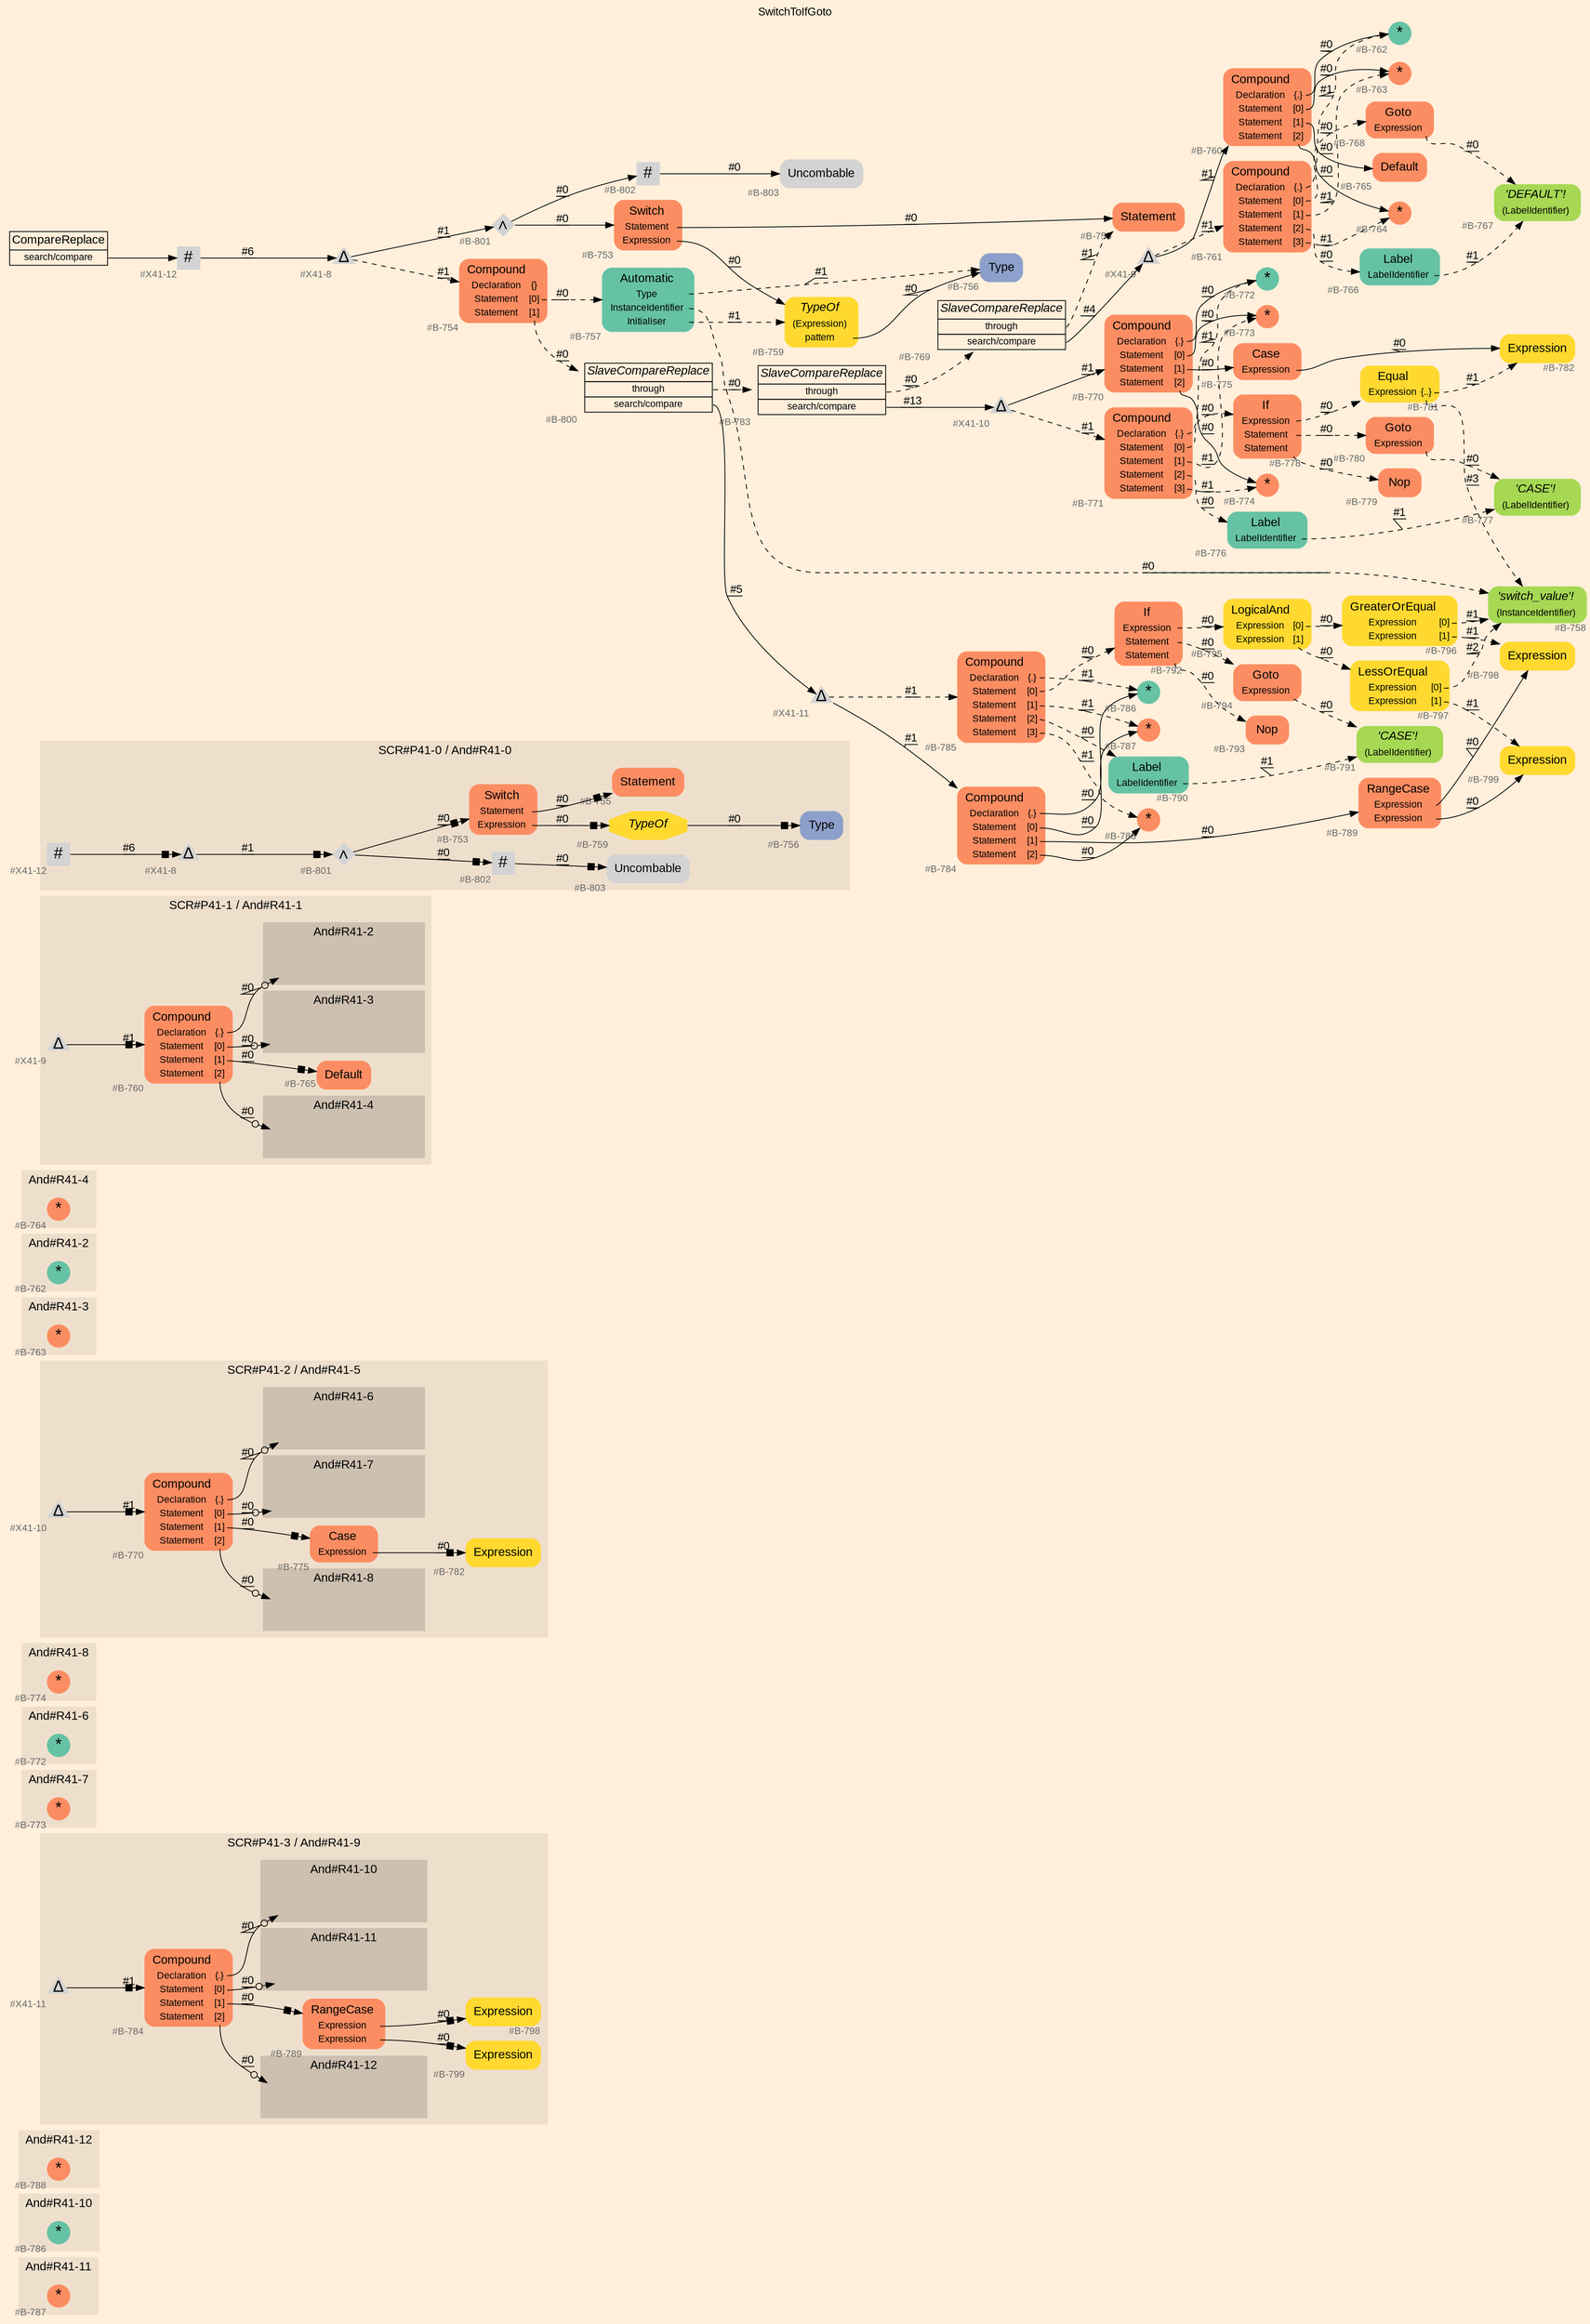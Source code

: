 digraph "SwitchToIfGoto" {
label = "SwitchToIfGoto"
labelloc = t
graph [
    rankdir = "LR"
    ranksep = 0.3
    bgcolor = antiquewhite1
    color = black
    fontcolor = black
    fontname = "Arial"
];
node [
    fontname = "Arial"
];
edge [
    fontname = "Arial"
];

// -------------------- figure And#R41-11 --------------------
// -------- region And#R41-11 ----------
subgraph "clusterAnd#R41-11" {
    label = "And#R41-11"
    style = "filled"
    color = antiquewhite2
    fontsize = "15"
    // -------- block And#R41-11/#B-787 ----------
    "And#R41-11/#B-787" [
        fillcolor = "/set28/2"
        xlabel = "#B-787"
        fontsize = "12"
        fontcolor = grey40
        shape = "circle"
        label = <<FONT COLOR="black" POINT-SIZE="20">*</FONT>>
        style = "filled"
        penwidth = 0.0
        fixedsize = true
        width = 0.4
        height = 0.4
    ];
    
}


// -------------------- figure And#R41-10 --------------------
// -------- region And#R41-10 ----------
subgraph "clusterAnd#R41-10" {
    label = "And#R41-10"
    style = "filled"
    color = antiquewhite2
    fontsize = "15"
    // -------- block And#R41-10/#B-786 ----------
    "And#R41-10/#B-786" [
        fillcolor = "/set28/1"
        xlabel = "#B-786"
        fontsize = "12"
        fontcolor = grey40
        shape = "circle"
        label = <<FONT COLOR="black" POINT-SIZE="20">*</FONT>>
        style = "filled"
        penwidth = 0.0
        fixedsize = true
        width = 0.4
        height = 0.4
    ];
    
}


// -------------------- figure And#R41-12 --------------------
// -------- region And#R41-12 ----------
subgraph "clusterAnd#R41-12" {
    label = "And#R41-12"
    style = "filled"
    color = antiquewhite2
    fontsize = "15"
    // -------- block And#R41-12/#B-788 ----------
    "And#R41-12/#B-788" [
        fillcolor = "/set28/2"
        xlabel = "#B-788"
        fontsize = "12"
        fontcolor = grey40
        shape = "circle"
        label = <<FONT COLOR="black" POINT-SIZE="20">*</FONT>>
        style = "filled"
        penwidth = 0.0
        fixedsize = true
        width = 0.4
        height = 0.4
    ];
    
}


// -------------------- figure And#R41-9 --------------------
// -------- region And#R41-9 ----------
subgraph "clusterAnd#R41-9" {
    label = "SCR#P41-3 / And#R41-9"
    style = "filled"
    color = antiquewhite2
    fontsize = "15"
    // -------- block And#R41-9/#B-799 ----------
    "And#R41-9/#B-799" [
        fillcolor = "/set28/6"
        xlabel = "#B-799"
        fontsize = "12"
        fontcolor = grey40
        shape = "plaintext"
        label = <<TABLE BORDER="0" CELLBORDER="0" CELLSPACING="0">
         <TR><TD><FONT COLOR="black" POINT-SIZE="15">Expression</FONT></TD></TR>
        </TABLE>>
        style = "rounded,filled"
    ];
    
    // -------- block And#R41-9/#B-789 ----------
    "And#R41-9/#B-789" [
        fillcolor = "/set28/2"
        xlabel = "#B-789"
        fontsize = "12"
        fontcolor = grey40
        shape = "plaintext"
        label = <<TABLE BORDER="0" CELLBORDER="0" CELLSPACING="0">
         <TR><TD><FONT COLOR="black" POINT-SIZE="15">RangeCase</FONT></TD></TR>
         <TR><TD><FONT COLOR="black" POINT-SIZE="12">Expression</FONT></TD><TD PORT="port0"></TD></TR>
         <TR><TD><FONT COLOR="black" POINT-SIZE="12">Expression</FONT></TD><TD PORT="port1"></TD></TR>
        </TABLE>>
        style = "rounded,filled"
    ];
    
    // -------- block And#R41-9/#B-798 ----------
    "And#R41-9/#B-798" [
        fillcolor = "/set28/6"
        xlabel = "#B-798"
        fontsize = "12"
        fontcolor = grey40
        shape = "plaintext"
        label = <<TABLE BORDER="0" CELLBORDER="0" CELLSPACING="0">
         <TR><TD><FONT COLOR="black" POINT-SIZE="15">Expression</FONT></TD></TR>
        </TABLE>>
        style = "rounded,filled"
    ];
    
    // -------- block And#R41-9/#B-784 ----------
    "And#R41-9/#B-784" [
        fillcolor = "/set28/2"
        xlabel = "#B-784"
        fontsize = "12"
        fontcolor = grey40
        shape = "plaintext"
        label = <<TABLE BORDER="0" CELLBORDER="0" CELLSPACING="0">
         <TR><TD><FONT COLOR="black" POINT-SIZE="15">Compound</FONT></TD></TR>
         <TR><TD><FONT COLOR="black" POINT-SIZE="12">Declaration</FONT></TD><TD PORT="port0"><FONT COLOR="black" POINT-SIZE="12">{.}</FONT></TD></TR>
         <TR><TD><FONT COLOR="black" POINT-SIZE="12">Statement</FONT></TD><TD PORT="port1"><FONT COLOR="black" POINT-SIZE="12">[0]</FONT></TD></TR>
         <TR><TD><FONT COLOR="black" POINT-SIZE="12">Statement</FONT></TD><TD PORT="port2"><FONT COLOR="black" POINT-SIZE="12">[1]</FONT></TD></TR>
         <TR><TD><FONT COLOR="black" POINT-SIZE="12">Statement</FONT></TD><TD PORT="port3"><FONT COLOR="black" POINT-SIZE="12">[2]</FONT></TD></TR>
        </TABLE>>
        style = "rounded,filled"
    ];
    
    // -------- block And#R41-9/#X41-11 ----------
    "And#R41-9/#X41-11" [
        xlabel = "#X41-11"
        fontsize = "12"
        fontcolor = grey40
        shape = "triangle"
        label = <<FONT COLOR="black" POINT-SIZE="20">Δ</FONT>>
        style = "filled"
        penwidth = 0.0
        fixedsize = true
        width = 0.4
        height = 0.4
    ];
    
    // -------- region And#R41-9/And#R41-12 ----------
    subgraph "clusterAnd#R41-9/And#R41-12" {
        label = "And#R41-12"
        style = "filled"
        color = antiquewhite3
        fontsize = "15"
        // -------- block And#R41-9/And#R41-12/#B-788 ----------
        "And#R41-9/And#R41-12/#B-788" [
            fillcolor = "/set28/2"
            xlabel = "#B-788"
            fontsize = "12"
            fontcolor = grey40
            shape = "none"
            style = "invisible"
        ];
        
    }
    
    // -------- region And#R41-9/And#R41-10 ----------
    subgraph "clusterAnd#R41-9/And#R41-10" {
        label = "And#R41-10"
        style = "filled"
        color = antiquewhite3
        fontsize = "15"
        // -------- block And#R41-9/And#R41-10/#B-786 ----------
        "And#R41-9/And#R41-10/#B-786" [
            fillcolor = "/set28/1"
            xlabel = "#B-786"
            fontsize = "12"
            fontcolor = grey40
            shape = "none"
            style = "invisible"
        ];
        
    }
    
    // -------- region And#R41-9/And#R41-11 ----------
    subgraph "clusterAnd#R41-9/And#R41-11" {
        label = "And#R41-11"
        style = "filled"
        color = antiquewhite3
        fontsize = "15"
        // -------- block And#R41-9/And#R41-11/#B-787 ----------
        "And#R41-9/And#R41-11/#B-787" [
            fillcolor = "/set28/2"
            xlabel = "#B-787"
            fontsize = "12"
            fontcolor = grey40
            shape = "none"
            style = "invisible"
        ];
        
    }
    
}

"And#R41-9/#B-789":port0 -> "And#R41-9/#B-798" [
    arrowhead="normalnonebox"
    label = "#0"
    decorate = true
    color = black
    fontcolor = black
];

"And#R41-9/#B-789":port1 -> "And#R41-9/#B-799" [
    arrowhead="normalnonebox"
    label = "#0"
    decorate = true
    color = black
    fontcolor = black
];

"And#R41-9/#B-784":port0 -> "And#R41-9/And#R41-10/#B-786" [
    arrowhead="normalnoneodot"
    label = "#0"
    decorate = true
    color = black
    fontcolor = black
];

"And#R41-9/#B-784":port1 -> "And#R41-9/And#R41-11/#B-787" [
    arrowhead="normalnoneodot"
    label = "#0"
    decorate = true
    color = black
    fontcolor = black
];

"And#R41-9/#B-784":port2 -> "And#R41-9/#B-789" [
    arrowhead="normalnonebox"
    label = "#0"
    decorate = true
    color = black
    fontcolor = black
];

"And#R41-9/#B-784":port3 -> "And#R41-9/And#R41-12/#B-788" [
    arrowhead="normalnoneodot"
    label = "#0"
    decorate = true
    color = black
    fontcolor = black
];

"And#R41-9/#X41-11" -> "And#R41-9/#B-784" [
    arrowhead="normalnonebox"
    label = "#1"
    decorate = true
    color = black
    fontcolor = black
];


// -------------------- figure And#R41-7 --------------------
// -------- region And#R41-7 ----------
subgraph "clusterAnd#R41-7" {
    label = "And#R41-7"
    style = "filled"
    color = antiquewhite2
    fontsize = "15"
    // -------- block And#R41-7/#B-773 ----------
    "And#R41-7/#B-773" [
        fillcolor = "/set28/2"
        xlabel = "#B-773"
        fontsize = "12"
        fontcolor = grey40
        shape = "circle"
        label = <<FONT COLOR="black" POINT-SIZE="20">*</FONT>>
        style = "filled"
        penwidth = 0.0
        fixedsize = true
        width = 0.4
        height = 0.4
    ];
    
}


// -------------------- figure And#R41-6 --------------------
// -------- region And#R41-6 ----------
subgraph "clusterAnd#R41-6" {
    label = "And#R41-6"
    style = "filled"
    color = antiquewhite2
    fontsize = "15"
    // -------- block And#R41-6/#B-772 ----------
    "And#R41-6/#B-772" [
        fillcolor = "/set28/1"
        xlabel = "#B-772"
        fontsize = "12"
        fontcolor = grey40
        shape = "circle"
        label = <<FONT COLOR="black" POINT-SIZE="20">*</FONT>>
        style = "filled"
        penwidth = 0.0
        fixedsize = true
        width = 0.4
        height = 0.4
    ];
    
}


// -------------------- figure And#R41-8 --------------------
// -------- region And#R41-8 ----------
subgraph "clusterAnd#R41-8" {
    label = "And#R41-8"
    style = "filled"
    color = antiquewhite2
    fontsize = "15"
    // -------- block And#R41-8/#B-774 ----------
    "And#R41-8/#B-774" [
        fillcolor = "/set28/2"
        xlabel = "#B-774"
        fontsize = "12"
        fontcolor = grey40
        shape = "circle"
        label = <<FONT COLOR="black" POINT-SIZE="20">*</FONT>>
        style = "filled"
        penwidth = 0.0
        fixedsize = true
        width = 0.4
        height = 0.4
    ];
    
}


// -------------------- figure And#R41-5 --------------------
// -------- region And#R41-5 ----------
subgraph "clusterAnd#R41-5" {
    label = "SCR#P41-2 / And#R41-5"
    style = "filled"
    color = antiquewhite2
    fontsize = "15"
    // -------- block And#R41-5/#X41-10 ----------
    "And#R41-5/#X41-10" [
        xlabel = "#X41-10"
        fontsize = "12"
        fontcolor = grey40
        shape = "triangle"
        label = <<FONT COLOR="black" POINT-SIZE="20">Δ</FONT>>
        style = "filled"
        penwidth = 0.0
        fixedsize = true
        width = 0.4
        height = 0.4
    ];
    
    // -------- block And#R41-5/#B-775 ----------
    "And#R41-5/#B-775" [
        fillcolor = "/set28/2"
        xlabel = "#B-775"
        fontsize = "12"
        fontcolor = grey40
        shape = "plaintext"
        label = <<TABLE BORDER="0" CELLBORDER="0" CELLSPACING="0">
         <TR><TD><FONT COLOR="black" POINT-SIZE="15">Case</FONT></TD></TR>
         <TR><TD><FONT COLOR="black" POINT-SIZE="12">Expression</FONT></TD><TD PORT="port0"></TD></TR>
        </TABLE>>
        style = "rounded,filled"
    ];
    
    // -------- block And#R41-5/#B-770 ----------
    "And#R41-5/#B-770" [
        fillcolor = "/set28/2"
        xlabel = "#B-770"
        fontsize = "12"
        fontcolor = grey40
        shape = "plaintext"
        label = <<TABLE BORDER="0" CELLBORDER="0" CELLSPACING="0">
         <TR><TD><FONT COLOR="black" POINT-SIZE="15">Compound</FONT></TD></TR>
         <TR><TD><FONT COLOR="black" POINT-SIZE="12">Declaration</FONT></TD><TD PORT="port0"><FONT COLOR="black" POINT-SIZE="12">{.}</FONT></TD></TR>
         <TR><TD><FONT COLOR="black" POINT-SIZE="12">Statement</FONT></TD><TD PORT="port1"><FONT COLOR="black" POINT-SIZE="12">[0]</FONT></TD></TR>
         <TR><TD><FONT COLOR="black" POINT-SIZE="12">Statement</FONT></TD><TD PORT="port2"><FONT COLOR="black" POINT-SIZE="12">[1]</FONT></TD></TR>
         <TR><TD><FONT COLOR="black" POINT-SIZE="12">Statement</FONT></TD><TD PORT="port3"><FONT COLOR="black" POINT-SIZE="12">[2]</FONT></TD></TR>
        </TABLE>>
        style = "rounded,filled"
    ];
    
    // -------- block And#R41-5/#B-782 ----------
    "And#R41-5/#B-782" [
        fillcolor = "/set28/6"
        xlabel = "#B-782"
        fontsize = "12"
        fontcolor = grey40
        shape = "plaintext"
        label = <<TABLE BORDER="0" CELLBORDER="0" CELLSPACING="0">
         <TR><TD><FONT COLOR="black" POINT-SIZE="15">Expression</FONT></TD></TR>
        </TABLE>>
        style = "rounded,filled"
    ];
    
    // -------- region And#R41-5/And#R41-8 ----------
    subgraph "clusterAnd#R41-5/And#R41-8" {
        label = "And#R41-8"
        style = "filled"
        color = antiquewhite3
        fontsize = "15"
        // -------- block And#R41-5/And#R41-8/#B-774 ----------
        "And#R41-5/And#R41-8/#B-774" [
            fillcolor = "/set28/2"
            xlabel = "#B-774"
            fontsize = "12"
            fontcolor = grey40
            shape = "none"
            style = "invisible"
        ];
        
    }
    
    // -------- region And#R41-5/And#R41-6 ----------
    subgraph "clusterAnd#R41-5/And#R41-6" {
        label = "And#R41-6"
        style = "filled"
        color = antiquewhite3
        fontsize = "15"
        // -------- block And#R41-5/And#R41-6/#B-772 ----------
        "And#R41-5/And#R41-6/#B-772" [
            fillcolor = "/set28/1"
            xlabel = "#B-772"
            fontsize = "12"
            fontcolor = grey40
            shape = "none"
            style = "invisible"
        ];
        
    }
    
    // -------- region And#R41-5/And#R41-7 ----------
    subgraph "clusterAnd#R41-5/And#R41-7" {
        label = "And#R41-7"
        style = "filled"
        color = antiquewhite3
        fontsize = "15"
        // -------- block And#R41-5/And#R41-7/#B-773 ----------
        "And#R41-5/And#R41-7/#B-773" [
            fillcolor = "/set28/2"
            xlabel = "#B-773"
            fontsize = "12"
            fontcolor = grey40
            shape = "none"
            style = "invisible"
        ];
        
    }
    
}

"And#R41-5/#X41-10" -> "And#R41-5/#B-770" [
    arrowhead="normalnonebox"
    label = "#1"
    decorate = true
    color = black
    fontcolor = black
];

"And#R41-5/#B-775":port0 -> "And#R41-5/#B-782" [
    arrowhead="normalnonebox"
    label = "#0"
    decorate = true
    color = black
    fontcolor = black
];

"And#R41-5/#B-770":port0 -> "And#R41-5/And#R41-6/#B-772" [
    arrowhead="normalnoneodot"
    label = "#0"
    decorate = true
    color = black
    fontcolor = black
];

"And#R41-5/#B-770":port1 -> "And#R41-5/And#R41-7/#B-773" [
    arrowhead="normalnoneodot"
    label = "#0"
    decorate = true
    color = black
    fontcolor = black
];

"And#R41-5/#B-770":port2 -> "And#R41-5/#B-775" [
    arrowhead="normalnonebox"
    label = "#0"
    decorate = true
    color = black
    fontcolor = black
];

"And#R41-5/#B-770":port3 -> "And#R41-5/And#R41-8/#B-774" [
    arrowhead="normalnoneodot"
    label = "#0"
    decorate = true
    color = black
    fontcolor = black
];


// -------------------- figure And#R41-3 --------------------
// -------- region And#R41-3 ----------
subgraph "clusterAnd#R41-3" {
    label = "And#R41-3"
    style = "filled"
    color = antiquewhite2
    fontsize = "15"
    // -------- block And#R41-3/#B-763 ----------
    "And#R41-3/#B-763" [
        fillcolor = "/set28/2"
        xlabel = "#B-763"
        fontsize = "12"
        fontcolor = grey40
        shape = "circle"
        label = <<FONT COLOR="black" POINT-SIZE="20">*</FONT>>
        style = "filled"
        penwidth = 0.0
        fixedsize = true
        width = 0.4
        height = 0.4
    ];
    
}


// -------------------- figure And#R41-2 --------------------
// -------- region And#R41-2 ----------
subgraph "clusterAnd#R41-2" {
    label = "And#R41-2"
    style = "filled"
    color = antiquewhite2
    fontsize = "15"
    // -------- block And#R41-2/#B-762 ----------
    "And#R41-2/#B-762" [
        fillcolor = "/set28/1"
        xlabel = "#B-762"
        fontsize = "12"
        fontcolor = grey40
        shape = "circle"
        label = <<FONT COLOR="black" POINT-SIZE="20">*</FONT>>
        style = "filled"
        penwidth = 0.0
        fixedsize = true
        width = 0.4
        height = 0.4
    ];
    
}


// -------------------- figure And#R41-4 --------------------
// -------- region And#R41-4 ----------
subgraph "clusterAnd#R41-4" {
    label = "And#R41-4"
    style = "filled"
    color = antiquewhite2
    fontsize = "15"
    // -------- block And#R41-4/#B-764 ----------
    "And#R41-4/#B-764" [
        fillcolor = "/set28/2"
        xlabel = "#B-764"
        fontsize = "12"
        fontcolor = grey40
        shape = "circle"
        label = <<FONT COLOR="black" POINT-SIZE="20">*</FONT>>
        style = "filled"
        penwidth = 0.0
        fixedsize = true
        width = 0.4
        height = 0.4
    ];
    
}


// -------------------- figure And#R41-1 --------------------
// -------- region And#R41-1 ----------
subgraph "clusterAnd#R41-1" {
    label = "SCR#P41-1 / And#R41-1"
    style = "filled"
    color = antiquewhite2
    fontsize = "15"
    // -------- block And#R41-1/#B-765 ----------
    "And#R41-1/#B-765" [
        fillcolor = "/set28/2"
        xlabel = "#B-765"
        fontsize = "12"
        fontcolor = grey40
        shape = "plaintext"
        label = <<TABLE BORDER="0" CELLBORDER="0" CELLSPACING="0">
         <TR><TD><FONT COLOR="black" POINT-SIZE="15">Default</FONT></TD></TR>
        </TABLE>>
        style = "rounded,filled"
    ];
    
    // -------- block And#R41-1/#X41-9 ----------
    "And#R41-1/#X41-9" [
        xlabel = "#X41-9"
        fontsize = "12"
        fontcolor = grey40
        shape = "triangle"
        label = <<FONT COLOR="black" POINT-SIZE="20">Δ</FONT>>
        style = "filled"
        penwidth = 0.0
        fixedsize = true
        width = 0.4
        height = 0.4
    ];
    
    // -------- block And#R41-1/#B-760 ----------
    "And#R41-1/#B-760" [
        fillcolor = "/set28/2"
        xlabel = "#B-760"
        fontsize = "12"
        fontcolor = grey40
        shape = "plaintext"
        label = <<TABLE BORDER="0" CELLBORDER="0" CELLSPACING="0">
         <TR><TD><FONT COLOR="black" POINT-SIZE="15">Compound</FONT></TD></TR>
         <TR><TD><FONT COLOR="black" POINT-SIZE="12">Declaration</FONT></TD><TD PORT="port0"><FONT COLOR="black" POINT-SIZE="12">{.}</FONT></TD></TR>
         <TR><TD><FONT COLOR="black" POINT-SIZE="12">Statement</FONT></TD><TD PORT="port1"><FONT COLOR="black" POINT-SIZE="12">[0]</FONT></TD></TR>
         <TR><TD><FONT COLOR="black" POINT-SIZE="12">Statement</FONT></TD><TD PORT="port2"><FONT COLOR="black" POINT-SIZE="12">[1]</FONT></TD></TR>
         <TR><TD><FONT COLOR="black" POINT-SIZE="12">Statement</FONT></TD><TD PORT="port3"><FONT COLOR="black" POINT-SIZE="12">[2]</FONT></TD></TR>
        </TABLE>>
        style = "rounded,filled"
    ];
    
    // -------- region And#R41-1/And#R41-4 ----------
    subgraph "clusterAnd#R41-1/And#R41-4" {
        label = "And#R41-4"
        style = "filled"
        color = antiquewhite3
        fontsize = "15"
        // -------- block And#R41-1/And#R41-4/#B-764 ----------
        "And#R41-1/And#R41-4/#B-764" [
            fillcolor = "/set28/2"
            xlabel = "#B-764"
            fontsize = "12"
            fontcolor = grey40
            shape = "none"
            style = "invisible"
        ];
        
    }
    
    // -------- region And#R41-1/And#R41-2 ----------
    subgraph "clusterAnd#R41-1/And#R41-2" {
        label = "And#R41-2"
        style = "filled"
        color = antiquewhite3
        fontsize = "15"
        // -------- block And#R41-1/And#R41-2/#B-762 ----------
        "And#R41-1/And#R41-2/#B-762" [
            fillcolor = "/set28/1"
            xlabel = "#B-762"
            fontsize = "12"
            fontcolor = grey40
            shape = "none"
            style = "invisible"
        ];
        
    }
    
    // -------- region And#R41-1/And#R41-3 ----------
    subgraph "clusterAnd#R41-1/And#R41-3" {
        label = "And#R41-3"
        style = "filled"
        color = antiquewhite3
        fontsize = "15"
        // -------- block And#R41-1/And#R41-3/#B-763 ----------
        "And#R41-1/And#R41-3/#B-763" [
            fillcolor = "/set28/2"
            xlabel = "#B-763"
            fontsize = "12"
            fontcolor = grey40
            shape = "none"
            style = "invisible"
        ];
        
    }
    
}

"And#R41-1/#X41-9" -> "And#R41-1/#B-760" [
    arrowhead="normalnonebox"
    label = "#1"
    decorate = true
    color = black
    fontcolor = black
];

"And#R41-1/#B-760":port0 -> "And#R41-1/And#R41-2/#B-762" [
    arrowhead="normalnoneodot"
    label = "#0"
    decorate = true
    color = black
    fontcolor = black
];

"And#R41-1/#B-760":port1 -> "And#R41-1/And#R41-3/#B-763" [
    arrowhead="normalnoneodot"
    label = "#0"
    decorate = true
    color = black
    fontcolor = black
];

"And#R41-1/#B-760":port2 -> "And#R41-1/#B-765" [
    arrowhead="normalnonebox"
    label = "#0"
    decorate = true
    color = black
    fontcolor = black
];

"And#R41-1/#B-760":port3 -> "And#R41-1/And#R41-4/#B-764" [
    arrowhead="normalnoneodot"
    label = "#0"
    decorate = true
    color = black
    fontcolor = black
];


// -------------------- figure And#R41-0 --------------------
// -------- region And#R41-0 ----------
subgraph "clusterAnd#R41-0" {
    label = "SCR#P41-0 / And#R41-0"
    style = "filled"
    color = antiquewhite2
    fontsize = "15"
    // -------- block And#R41-0/#X41-12 ----------
    "And#R41-0/#X41-12" [
        xlabel = "#X41-12"
        fontsize = "12"
        fontcolor = grey40
        shape = "square"
        label = <<FONT COLOR="black" POINT-SIZE="20">#</FONT>>
        style = "filled"
        penwidth = 0.0
        fixedsize = true
        width = 0.4
        height = 0.4
    ];
    
    // -------- block And#R41-0/#B-802 ----------
    "And#R41-0/#B-802" [
        xlabel = "#B-802"
        fontsize = "12"
        fontcolor = grey40
        shape = "square"
        label = <<FONT COLOR="black" POINT-SIZE="20">#</FONT>>
        style = "filled"
        penwidth = 0.0
        fixedsize = true
        width = 0.4
        height = 0.4
    ];
    
    // -------- block And#R41-0/#B-803 ----------
    "And#R41-0/#B-803" [
        xlabel = "#B-803"
        fontsize = "12"
        fontcolor = grey40
        shape = "plaintext"
        label = <<TABLE BORDER="0" CELLBORDER="0" CELLSPACING="0">
         <TR><TD><FONT COLOR="black" POINT-SIZE="15">Uncombable</FONT></TD></TR>
        </TABLE>>
        style = "rounded,filled"
    ];
    
    // -------- block And#R41-0/#X41-8 ----------
    "And#R41-0/#X41-8" [
        xlabel = "#X41-8"
        fontsize = "12"
        fontcolor = grey40
        shape = "triangle"
        label = <<FONT COLOR="black" POINT-SIZE="20">Δ</FONT>>
        style = "filled"
        penwidth = 0.0
        fixedsize = true
        width = 0.4
        height = 0.4
    ];
    
    // -------- block And#R41-0/#B-759 ----------
    "And#R41-0/#B-759" [
        fillcolor = "/set28/6"
        xlabel = "#B-759"
        fontsize = "12"
        fontcolor = grey40
        shape = "octagon"
        label = <<FONT COLOR="black" POINT-SIZE="15"><I>TypeOf</I></FONT>>
        style = "filled"
        penwidth = 0.0
    ];
    
    // -------- block And#R41-0/#B-801 ----------
    "And#R41-0/#B-801" [
        xlabel = "#B-801"
        fontsize = "12"
        fontcolor = grey40
        shape = "diamond"
        label = <<FONT COLOR="black" POINT-SIZE="20">∧</FONT>>
        style = "filled"
        penwidth = 0.0
        fixedsize = true
        width = 0.4
        height = 0.4
    ];
    
    // -------- block And#R41-0/#B-756 ----------
    "And#R41-0/#B-756" [
        fillcolor = "/set28/3"
        xlabel = "#B-756"
        fontsize = "12"
        fontcolor = grey40
        shape = "plaintext"
        label = <<TABLE BORDER="0" CELLBORDER="0" CELLSPACING="0">
         <TR><TD><FONT COLOR="black" POINT-SIZE="15">Type</FONT></TD></TR>
        </TABLE>>
        style = "rounded,filled"
    ];
    
    // -------- block And#R41-0/#B-753 ----------
    "And#R41-0/#B-753" [
        fillcolor = "/set28/2"
        xlabel = "#B-753"
        fontsize = "12"
        fontcolor = grey40
        shape = "plaintext"
        label = <<TABLE BORDER="0" CELLBORDER="0" CELLSPACING="0">
         <TR><TD><FONT COLOR="black" POINT-SIZE="15">Switch</FONT></TD></TR>
         <TR><TD><FONT COLOR="black" POINT-SIZE="12">Statement</FONT></TD><TD PORT="port0"></TD></TR>
         <TR><TD><FONT COLOR="black" POINT-SIZE="12">Expression</FONT></TD><TD PORT="port1"></TD></TR>
        </TABLE>>
        style = "rounded,filled"
    ];
    
    // -------- block And#R41-0/#B-755 ----------
    "And#R41-0/#B-755" [
        fillcolor = "/set28/2"
        xlabel = "#B-755"
        fontsize = "12"
        fontcolor = grey40
        shape = "plaintext"
        label = <<TABLE BORDER="0" CELLBORDER="0" CELLSPACING="0">
         <TR><TD><FONT COLOR="black" POINT-SIZE="15">Statement</FONT></TD></TR>
        </TABLE>>
        style = "rounded,filled"
    ];
    
}

"And#R41-0/#X41-12" -> "And#R41-0/#X41-8" [
    arrowhead="normalnonebox"
    label = "#6"
    decorate = true
    color = black
    fontcolor = black
];

"And#R41-0/#B-802" -> "And#R41-0/#B-803" [
    arrowhead="normalnonebox"
    label = "#0"
    decorate = true
    color = black
    fontcolor = black
];

"And#R41-0/#X41-8" -> "And#R41-0/#B-801" [
    arrowhead="normalnonebox"
    label = "#1"
    decorate = true
    color = black
    fontcolor = black
];

"And#R41-0/#B-759" -> "And#R41-0/#B-756" [
    arrowhead="normalnonebox"
    label = "#0"
    decorate = true
    color = black
    fontcolor = black
];

"And#R41-0/#B-801" -> "And#R41-0/#B-753" [
    arrowhead="normalnonebox"
    label = "#0"
    decorate = true
    color = black
    fontcolor = black
];

"And#R41-0/#B-801" -> "And#R41-0/#B-802" [
    arrowhead="normalnonebox"
    label = "#0"
    decorate = true
    color = black
    fontcolor = black
];

"And#R41-0/#B-753":port0 -> "And#R41-0/#B-755" [
    arrowhead="normalnonebox"
    label = "#0"
    decorate = true
    color = black
    fontcolor = black
];

"And#R41-0/#B-753":port1 -> "And#R41-0/#B-759" [
    arrowhead="normalnonebox"
    label = "#0"
    decorate = true
    color = black
    fontcolor = black
];


// -------------------- transformation figure --------------------
// -------- block CR#X41-13 ----------
"CR#X41-13" [
    fillcolor = antiquewhite1
    fontsize = "12"
    fontcolor = grey40
    shape = "plaintext"
    label = <<TABLE BORDER="0" CELLBORDER="1" CELLSPACING="0">
     <TR><TD><FONT COLOR="black" POINT-SIZE="15">CompareReplace</FONT></TD></TR>
     <TR><TD PORT="port0"><FONT COLOR="black" POINT-SIZE="12">search/compare</FONT></TD></TR>
    </TABLE>>
    style = "filled"
    color = black
];

// -------- block #X41-12 ----------
"#X41-12" [
    xlabel = "#X41-12"
    fontsize = "12"
    fontcolor = grey40
    shape = "square"
    label = <<FONT COLOR="black" POINT-SIZE="20">#</FONT>>
    style = "filled"
    penwidth = 0.0
    fixedsize = true
    width = 0.4
    height = 0.4
];

// -------- block #X41-8 ----------
"#X41-8" [
    xlabel = "#X41-8"
    fontsize = "12"
    fontcolor = grey40
    shape = "triangle"
    label = <<FONT COLOR="black" POINT-SIZE="20">Δ</FONT>>
    style = "filled"
    penwidth = 0.0
    fixedsize = true
    width = 0.4
    height = 0.4
];

// -------- block #B-801 ----------
"#B-801" [
    xlabel = "#B-801"
    fontsize = "12"
    fontcolor = grey40
    shape = "diamond"
    label = <<FONT COLOR="black" POINT-SIZE="20">∧</FONT>>
    style = "filled"
    penwidth = 0.0
    fixedsize = true
    width = 0.4
    height = 0.4
];

// -------- block #B-753 ----------
"#B-753" [
    fillcolor = "/set28/2"
    xlabel = "#B-753"
    fontsize = "12"
    fontcolor = grey40
    shape = "plaintext"
    label = <<TABLE BORDER="0" CELLBORDER="0" CELLSPACING="0">
     <TR><TD><FONT COLOR="black" POINT-SIZE="15">Switch</FONT></TD></TR>
     <TR><TD><FONT COLOR="black" POINT-SIZE="12">Statement</FONT></TD><TD PORT="port0"></TD></TR>
     <TR><TD><FONT COLOR="black" POINT-SIZE="12">Expression</FONT></TD><TD PORT="port1"></TD></TR>
    </TABLE>>
    style = "rounded,filled"
];

// -------- block #B-755 ----------
"#B-755" [
    fillcolor = "/set28/2"
    xlabel = "#B-755"
    fontsize = "12"
    fontcolor = grey40
    shape = "plaintext"
    label = <<TABLE BORDER="0" CELLBORDER="0" CELLSPACING="0">
     <TR><TD><FONT COLOR="black" POINT-SIZE="15">Statement</FONT></TD></TR>
    </TABLE>>
    style = "rounded,filled"
];

// -------- block #B-759 ----------
"#B-759" [
    fillcolor = "/set28/6"
    xlabel = "#B-759"
    fontsize = "12"
    fontcolor = grey40
    shape = "plaintext"
    label = <<TABLE BORDER="0" CELLBORDER="0" CELLSPACING="0">
     <TR><TD><FONT COLOR="black" POINT-SIZE="15"><I>TypeOf</I></FONT></TD></TR>
     <TR><TD><FONT COLOR="black" POINT-SIZE="12">(Expression)</FONT></TD><TD PORT="port0"></TD></TR>
     <TR><TD><FONT COLOR="black" POINT-SIZE="12">pattern</FONT></TD><TD PORT="port1"></TD></TR>
    </TABLE>>
    style = "rounded,filled"
];

// -------- block #B-756 ----------
"#B-756" [
    fillcolor = "/set28/3"
    xlabel = "#B-756"
    fontsize = "12"
    fontcolor = grey40
    shape = "plaintext"
    label = <<TABLE BORDER="0" CELLBORDER="0" CELLSPACING="0">
     <TR><TD><FONT COLOR="black" POINT-SIZE="15">Type</FONT></TD></TR>
    </TABLE>>
    style = "rounded,filled"
];

// -------- block #B-802 ----------
"#B-802" [
    xlabel = "#B-802"
    fontsize = "12"
    fontcolor = grey40
    shape = "square"
    label = <<FONT COLOR="black" POINT-SIZE="20">#</FONT>>
    style = "filled"
    penwidth = 0.0
    fixedsize = true
    width = 0.4
    height = 0.4
];

// -------- block #B-803 ----------
"#B-803" [
    xlabel = "#B-803"
    fontsize = "12"
    fontcolor = grey40
    shape = "plaintext"
    label = <<TABLE BORDER="0" CELLBORDER="0" CELLSPACING="0">
     <TR><TD><FONT COLOR="black" POINT-SIZE="15">Uncombable</FONT></TD></TR>
    </TABLE>>
    style = "rounded,filled"
];

// -------- block #B-754 ----------
"#B-754" [
    fillcolor = "/set28/2"
    xlabel = "#B-754"
    fontsize = "12"
    fontcolor = grey40
    shape = "plaintext"
    label = <<TABLE BORDER="0" CELLBORDER="0" CELLSPACING="0">
     <TR><TD><FONT COLOR="black" POINT-SIZE="15">Compound</FONT></TD></TR>
     <TR><TD><FONT COLOR="black" POINT-SIZE="12">Declaration</FONT></TD><TD PORT="port0"><FONT COLOR="black" POINT-SIZE="12">{}</FONT></TD></TR>
     <TR><TD><FONT COLOR="black" POINT-SIZE="12">Statement</FONT></TD><TD PORT="port1"><FONT COLOR="black" POINT-SIZE="12">[0]</FONT></TD></TR>
     <TR><TD><FONT COLOR="black" POINT-SIZE="12">Statement</FONT></TD><TD PORT="port2"><FONT COLOR="black" POINT-SIZE="12">[1]</FONT></TD></TR>
    </TABLE>>
    style = "rounded,filled"
];

// -------- block #B-757 ----------
"#B-757" [
    fillcolor = "/set28/1"
    xlabel = "#B-757"
    fontsize = "12"
    fontcolor = grey40
    shape = "plaintext"
    label = <<TABLE BORDER="0" CELLBORDER="0" CELLSPACING="0">
     <TR><TD><FONT COLOR="black" POINT-SIZE="15">Automatic</FONT></TD></TR>
     <TR><TD><FONT COLOR="black" POINT-SIZE="12">Type</FONT></TD><TD PORT="port0"></TD></TR>
     <TR><TD><FONT COLOR="black" POINT-SIZE="12">InstanceIdentifier</FONT></TD><TD PORT="port1"></TD></TR>
     <TR><TD><FONT COLOR="black" POINT-SIZE="12">Initialiser</FONT></TD><TD PORT="port2"></TD></TR>
    </TABLE>>
    style = "rounded,filled"
];

// -------- block #B-758 ----------
"#B-758" [
    fillcolor = "/set28/5"
    xlabel = "#B-758"
    fontsize = "12"
    fontcolor = grey40
    shape = "plaintext"
    label = <<TABLE BORDER="0" CELLBORDER="0" CELLSPACING="0">
     <TR><TD><FONT COLOR="black" POINT-SIZE="15"><I>'switch_value'!</I></FONT></TD></TR>
     <TR><TD><FONT COLOR="black" POINT-SIZE="12">(InstanceIdentifier)</FONT></TD><TD PORT="port0"></TD></TR>
    </TABLE>>
    style = "rounded,filled"
];

// -------- block #B-800 ----------
"#B-800" [
    fillcolor = antiquewhite1
    xlabel = "#B-800"
    fontsize = "12"
    fontcolor = grey40
    shape = "plaintext"
    label = <<TABLE BORDER="0" CELLBORDER="1" CELLSPACING="0">
     <TR><TD><FONT COLOR="black" POINT-SIZE="15"><I>SlaveCompareReplace</I></FONT></TD></TR>
     <TR><TD PORT="port0"><FONT COLOR="black" POINT-SIZE="12">through</FONT></TD></TR>
     <TR><TD PORT="port1"><FONT COLOR="black" POINT-SIZE="12">search/compare</FONT></TD></TR>
    </TABLE>>
    style = "filled"
    color = black
];

// -------- block #B-783 ----------
"#B-783" [
    fillcolor = antiquewhite1
    xlabel = "#B-783"
    fontsize = "12"
    fontcolor = grey40
    shape = "plaintext"
    label = <<TABLE BORDER="0" CELLBORDER="1" CELLSPACING="0">
     <TR><TD><FONT COLOR="black" POINT-SIZE="15"><I>SlaveCompareReplace</I></FONT></TD></TR>
     <TR><TD PORT="port0"><FONT COLOR="black" POINT-SIZE="12">through</FONT></TD></TR>
     <TR><TD PORT="port1"><FONT COLOR="black" POINT-SIZE="12">search/compare</FONT></TD></TR>
    </TABLE>>
    style = "filled"
    color = black
];

// -------- block #B-769 ----------
"#B-769" [
    fillcolor = antiquewhite1
    xlabel = "#B-769"
    fontsize = "12"
    fontcolor = grey40
    shape = "plaintext"
    label = <<TABLE BORDER="0" CELLBORDER="1" CELLSPACING="0">
     <TR><TD><FONT COLOR="black" POINT-SIZE="15"><I>SlaveCompareReplace</I></FONT></TD></TR>
     <TR><TD PORT="port0"><FONT COLOR="black" POINT-SIZE="12">through</FONT></TD></TR>
     <TR><TD PORT="port1"><FONT COLOR="black" POINT-SIZE="12">search/compare</FONT></TD></TR>
    </TABLE>>
    style = "filled"
    color = black
];

// -------- block #X41-9 ----------
"#X41-9" [
    xlabel = "#X41-9"
    fontsize = "12"
    fontcolor = grey40
    shape = "triangle"
    label = <<FONT COLOR="black" POINT-SIZE="20">Δ</FONT>>
    style = "filled"
    penwidth = 0.0
    fixedsize = true
    width = 0.4
    height = 0.4
];

// -------- block #B-760 ----------
"#B-760" [
    fillcolor = "/set28/2"
    xlabel = "#B-760"
    fontsize = "12"
    fontcolor = grey40
    shape = "plaintext"
    label = <<TABLE BORDER="0" CELLBORDER="0" CELLSPACING="0">
     <TR><TD><FONT COLOR="black" POINT-SIZE="15">Compound</FONT></TD></TR>
     <TR><TD><FONT COLOR="black" POINT-SIZE="12">Declaration</FONT></TD><TD PORT="port0"><FONT COLOR="black" POINT-SIZE="12">{.}</FONT></TD></TR>
     <TR><TD><FONT COLOR="black" POINT-SIZE="12">Statement</FONT></TD><TD PORT="port1"><FONT COLOR="black" POINT-SIZE="12">[0]</FONT></TD></TR>
     <TR><TD><FONT COLOR="black" POINT-SIZE="12">Statement</FONT></TD><TD PORT="port2"><FONT COLOR="black" POINT-SIZE="12">[1]</FONT></TD></TR>
     <TR><TD><FONT COLOR="black" POINT-SIZE="12">Statement</FONT></TD><TD PORT="port3"><FONT COLOR="black" POINT-SIZE="12">[2]</FONT></TD></TR>
    </TABLE>>
    style = "rounded,filled"
];

// -------- block #B-762 ----------
"#B-762" [
    fillcolor = "/set28/1"
    xlabel = "#B-762"
    fontsize = "12"
    fontcolor = grey40
    shape = "circle"
    label = <<FONT COLOR="black" POINT-SIZE="20">*</FONT>>
    style = "filled"
    penwidth = 0.0
    fixedsize = true
    width = 0.4
    height = 0.4
];

// -------- block #B-763 ----------
"#B-763" [
    fillcolor = "/set28/2"
    xlabel = "#B-763"
    fontsize = "12"
    fontcolor = grey40
    shape = "circle"
    label = <<FONT COLOR="black" POINT-SIZE="20">*</FONT>>
    style = "filled"
    penwidth = 0.0
    fixedsize = true
    width = 0.4
    height = 0.4
];

// -------- block #B-765 ----------
"#B-765" [
    fillcolor = "/set28/2"
    xlabel = "#B-765"
    fontsize = "12"
    fontcolor = grey40
    shape = "plaintext"
    label = <<TABLE BORDER="0" CELLBORDER="0" CELLSPACING="0">
     <TR><TD><FONT COLOR="black" POINT-SIZE="15">Default</FONT></TD></TR>
    </TABLE>>
    style = "rounded,filled"
];

// -------- block #B-764 ----------
"#B-764" [
    fillcolor = "/set28/2"
    xlabel = "#B-764"
    fontsize = "12"
    fontcolor = grey40
    shape = "circle"
    label = <<FONT COLOR="black" POINT-SIZE="20">*</FONT>>
    style = "filled"
    penwidth = 0.0
    fixedsize = true
    width = 0.4
    height = 0.4
];

// -------- block #B-761 ----------
"#B-761" [
    fillcolor = "/set28/2"
    xlabel = "#B-761"
    fontsize = "12"
    fontcolor = grey40
    shape = "plaintext"
    label = <<TABLE BORDER="0" CELLBORDER="0" CELLSPACING="0">
     <TR><TD><FONT COLOR="black" POINT-SIZE="15">Compound</FONT></TD></TR>
     <TR><TD><FONT COLOR="black" POINT-SIZE="12">Declaration</FONT></TD><TD PORT="port0"><FONT COLOR="black" POINT-SIZE="12">{.}</FONT></TD></TR>
     <TR><TD><FONT COLOR="black" POINT-SIZE="12">Statement</FONT></TD><TD PORT="port1"><FONT COLOR="black" POINT-SIZE="12">[0]</FONT></TD></TR>
     <TR><TD><FONT COLOR="black" POINT-SIZE="12">Statement</FONT></TD><TD PORT="port2"><FONT COLOR="black" POINT-SIZE="12">[1]</FONT></TD></TR>
     <TR><TD><FONT COLOR="black" POINT-SIZE="12">Statement</FONT></TD><TD PORT="port3"><FONT COLOR="black" POINT-SIZE="12">[2]</FONT></TD></TR>
     <TR><TD><FONT COLOR="black" POINT-SIZE="12">Statement</FONT></TD><TD PORT="port4"><FONT COLOR="black" POINT-SIZE="12">[3]</FONT></TD></TR>
    </TABLE>>
    style = "rounded,filled"
];

// -------- block #B-768 ----------
"#B-768" [
    fillcolor = "/set28/2"
    xlabel = "#B-768"
    fontsize = "12"
    fontcolor = grey40
    shape = "plaintext"
    label = <<TABLE BORDER="0" CELLBORDER="0" CELLSPACING="0">
     <TR><TD><FONT COLOR="black" POINT-SIZE="15">Goto</FONT></TD></TR>
     <TR><TD><FONT COLOR="black" POINT-SIZE="12">Expression</FONT></TD><TD PORT="port0"></TD></TR>
    </TABLE>>
    style = "rounded,filled"
];

// -------- block #B-767 ----------
"#B-767" [
    fillcolor = "/set28/5"
    xlabel = "#B-767"
    fontsize = "12"
    fontcolor = grey40
    shape = "plaintext"
    label = <<TABLE BORDER="0" CELLBORDER="0" CELLSPACING="0">
     <TR><TD><FONT COLOR="black" POINT-SIZE="15"><I>'DEFAULT'!</I></FONT></TD></TR>
     <TR><TD><FONT COLOR="black" POINT-SIZE="12">(LabelIdentifier)</FONT></TD><TD PORT="port0"></TD></TR>
    </TABLE>>
    style = "rounded,filled"
];

// -------- block #B-766 ----------
"#B-766" [
    fillcolor = "/set28/1"
    xlabel = "#B-766"
    fontsize = "12"
    fontcolor = grey40
    shape = "plaintext"
    label = <<TABLE BORDER="0" CELLBORDER="0" CELLSPACING="0">
     <TR><TD><FONT COLOR="black" POINT-SIZE="15">Label</FONT></TD></TR>
     <TR><TD><FONT COLOR="black" POINT-SIZE="12">LabelIdentifier</FONT></TD><TD PORT="port0"></TD></TR>
    </TABLE>>
    style = "rounded,filled"
];

// -------- block #X41-10 ----------
"#X41-10" [
    xlabel = "#X41-10"
    fontsize = "12"
    fontcolor = grey40
    shape = "triangle"
    label = <<FONT COLOR="black" POINT-SIZE="20">Δ</FONT>>
    style = "filled"
    penwidth = 0.0
    fixedsize = true
    width = 0.4
    height = 0.4
];

// -------- block #B-770 ----------
"#B-770" [
    fillcolor = "/set28/2"
    xlabel = "#B-770"
    fontsize = "12"
    fontcolor = grey40
    shape = "plaintext"
    label = <<TABLE BORDER="0" CELLBORDER="0" CELLSPACING="0">
     <TR><TD><FONT COLOR="black" POINT-SIZE="15">Compound</FONT></TD></TR>
     <TR><TD><FONT COLOR="black" POINT-SIZE="12">Declaration</FONT></TD><TD PORT="port0"><FONT COLOR="black" POINT-SIZE="12">{.}</FONT></TD></TR>
     <TR><TD><FONT COLOR="black" POINT-SIZE="12">Statement</FONT></TD><TD PORT="port1"><FONT COLOR="black" POINT-SIZE="12">[0]</FONT></TD></TR>
     <TR><TD><FONT COLOR="black" POINT-SIZE="12">Statement</FONT></TD><TD PORT="port2"><FONT COLOR="black" POINT-SIZE="12">[1]</FONT></TD></TR>
     <TR><TD><FONT COLOR="black" POINT-SIZE="12">Statement</FONT></TD><TD PORT="port3"><FONT COLOR="black" POINT-SIZE="12">[2]</FONT></TD></TR>
    </TABLE>>
    style = "rounded,filled"
];

// -------- block #B-772 ----------
"#B-772" [
    fillcolor = "/set28/1"
    xlabel = "#B-772"
    fontsize = "12"
    fontcolor = grey40
    shape = "circle"
    label = <<FONT COLOR="black" POINT-SIZE="20">*</FONT>>
    style = "filled"
    penwidth = 0.0
    fixedsize = true
    width = 0.4
    height = 0.4
];

// -------- block #B-773 ----------
"#B-773" [
    fillcolor = "/set28/2"
    xlabel = "#B-773"
    fontsize = "12"
    fontcolor = grey40
    shape = "circle"
    label = <<FONT COLOR="black" POINT-SIZE="20">*</FONT>>
    style = "filled"
    penwidth = 0.0
    fixedsize = true
    width = 0.4
    height = 0.4
];

// -------- block #B-775 ----------
"#B-775" [
    fillcolor = "/set28/2"
    xlabel = "#B-775"
    fontsize = "12"
    fontcolor = grey40
    shape = "plaintext"
    label = <<TABLE BORDER="0" CELLBORDER="0" CELLSPACING="0">
     <TR><TD><FONT COLOR="black" POINT-SIZE="15">Case</FONT></TD></TR>
     <TR><TD><FONT COLOR="black" POINT-SIZE="12">Expression</FONT></TD><TD PORT="port0"></TD></TR>
    </TABLE>>
    style = "rounded,filled"
];

// -------- block #B-782 ----------
"#B-782" [
    fillcolor = "/set28/6"
    xlabel = "#B-782"
    fontsize = "12"
    fontcolor = grey40
    shape = "plaintext"
    label = <<TABLE BORDER="0" CELLBORDER="0" CELLSPACING="0">
     <TR><TD><FONT COLOR="black" POINT-SIZE="15">Expression</FONT></TD></TR>
    </TABLE>>
    style = "rounded,filled"
];

// -------- block #B-774 ----------
"#B-774" [
    fillcolor = "/set28/2"
    xlabel = "#B-774"
    fontsize = "12"
    fontcolor = grey40
    shape = "circle"
    label = <<FONT COLOR="black" POINT-SIZE="20">*</FONT>>
    style = "filled"
    penwidth = 0.0
    fixedsize = true
    width = 0.4
    height = 0.4
];

// -------- block #B-771 ----------
"#B-771" [
    fillcolor = "/set28/2"
    xlabel = "#B-771"
    fontsize = "12"
    fontcolor = grey40
    shape = "plaintext"
    label = <<TABLE BORDER="0" CELLBORDER="0" CELLSPACING="0">
     <TR><TD><FONT COLOR="black" POINT-SIZE="15">Compound</FONT></TD></TR>
     <TR><TD><FONT COLOR="black" POINT-SIZE="12">Declaration</FONT></TD><TD PORT="port0"><FONT COLOR="black" POINT-SIZE="12">{.}</FONT></TD></TR>
     <TR><TD><FONT COLOR="black" POINT-SIZE="12">Statement</FONT></TD><TD PORT="port1"><FONT COLOR="black" POINT-SIZE="12">[0]</FONT></TD></TR>
     <TR><TD><FONT COLOR="black" POINT-SIZE="12">Statement</FONT></TD><TD PORT="port2"><FONT COLOR="black" POINT-SIZE="12">[1]</FONT></TD></TR>
     <TR><TD><FONT COLOR="black" POINT-SIZE="12">Statement</FONT></TD><TD PORT="port3"><FONT COLOR="black" POINT-SIZE="12">[2]</FONT></TD></TR>
     <TR><TD><FONT COLOR="black" POINT-SIZE="12">Statement</FONT></TD><TD PORT="port4"><FONT COLOR="black" POINT-SIZE="12">[3]</FONT></TD></TR>
    </TABLE>>
    style = "rounded,filled"
];

// -------- block #B-778 ----------
"#B-778" [
    fillcolor = "/set28/2"
    xlabel = "#B-778"
    fontsize = "12"
    fontcolor = grey40
    shape = "plaintext"
    label = <<TABLE BORDER="0" CELLBORDER="0" CELLSPACING="0">
     <TR><TD><FONT COLOR="black" POINT-SIZE="15">If</FONT></TD></TR>
     <TR><TD><FONT COLOR="black" POINT-SIZE="12">Expression</FONT></TD><TD PORT="port0"></TD></TR>
     <TR><TD><FONT COLOR="black" POINT-SIZE="12">Statement</FONT></TD><TD PORT="port1"></TD></TR>
     <TR><TD><FONT COLOR="black" POINT-SIZE="12">Statement</FONT></TD><TD PORT="port2"></TD></TR>
    </TABLE>>
    style = "rounded,filled"
];

// -------- block #B-781 ----------
"#B-781" [
    fillcolor = "/set28/6"
    xlabel = "#B-781"
    fontsize = "12"
    fontcolor = grey40
    shape = "plaintext"
    label = <<TABLE BORDER="0" CELLBORDER="0" CELLSPACING="0">
     <TR><TD><FONT COLOR="black" POINT-SIZE="15">Equal</FONT></TD></TR>
     <TR><TD><FONT COLOR="black" POINT-SIZE="12">Expression</FONT></TD><TD PORT="port0"><FONT COLOR="black" POINT-SIZE="12">{..}</FONT></TD></TR>
    </TABLE>>
    style = "rounded,filled"
];

// -------- block #B-780 ----------
"#B-780" [
    fillcolor = "/set28/2"
    xlabel = "#B-780"
    fontsize = "12"
    fontcolor = grey40
    shape = "plaintext"
    label = <<TABLE BORDER="0" CELLBORDER="0" CELLSPACING="0">
     <TR><TD><FONT COLOR="black" POINT-SIZE="15">Goto</FONT></TD></TR>
     <TR><TD><FONT COLOR="black" POINT-SIZE="12">Expression</FONT></TD><TD PORT="port0"></TD></TR>
    </TABLE>>
    style = "rounded,filled"
];

// -------- block #B-777 ----------
"#B-777" [
    fillcolor = "/set28/5"
    xlabel = "#B-777"
    fontsize = "12"
    fontcolor = grey40
    shape = "plaintext"
    label = <<TABLE BORDER="0" CELLBORDER="0" CELLSPACING="0">
     <TR><TD><FONT COLOR="black" POINT-SIZE="15"><I>'CASE'!</I></FONT></TD></TR>
     <TR><TD><FONT COLOR="black" POINT-SIZE="12">(LabelIdentifier)</FONT></TD><TD PORT="port0"></TD></TR>
    </TABLE>>
    style = "rounded,filled"
];

// -------- block #B-779 ----------
"#B-779" [
    fillcolor = "/set28/2"
    xlabel = "#B-779"
    fontsize = "12"
    fontcolor = grey40
    shape = "plaintext"
    label = <<TABLE BORDER="0" CELLBORDER="0" CELLSPACING="0">
     <TR><TD><FONT COLOR="black" POINT-SIZE="15">Nop</FONT></TD></TR>
    </TABLE>>
    style = "rounded,filled"
];

// -------- block #B-776 ----------
"#B-776" [
    fillcolor = "/set28/1"
    xlabel = "#B-776"
    fontsize = "12"
    fontcolor = grey40
    shape = "plaintext"
    label = <<TABLE BORDER="0" CELLBORDER="0" CELLSPACING="0">
     <TR><TD><FONT COLOR="black" POINT-SIZE="15">Label</FONT></TD></TR>
     <TR><TD><FONT COLOR="black" POINT-SIZE="12">LabelIdentifier</FONT></TD><TD PORT="port0"></TD></TR>
    </TABLE>>
    style = "rounded,filled"
];

// -------- block #X41-11 ----------
"#X41-11" [
    xlabel = "#X41-11"
    fontsize = "12"
    fontcolor = grey40
    shape = "triangle"
    label = <<FONT COLOR="black" POINT-SIZE="20">Δ</FONT>>
    style = "filled"
    penwidth = 0.0
    fixedsize = true
    width = 0.4
    height = 0.4
];

// -------- block #B-784 ----------
"#B-784" [
    fillcolor = "/set28/2"
    xlabel = "#B-784"
    fontsize = "12"
    fontcolor = grey40
    shape = "plaintext"
    label = <<TABLE BORDER="0" CELLBORDER="0" CELLSPACING="0">
     <TR><TD><FONT COLOR="black" POINT-SIZE="15">Compound</FONT></TD></TR>
     <TR><TD><FONT COLOR="black" POINT-SIZE="12">Declaration</FONT></TD><TD PORT="port0"><FONT COLOR="black" POINT-SIZE="12">{.}</FONT></TD></TR>
     <TR><TD><FONT COLOR="black" POINT-SIZE="12">Statement</FONT></TD><TD PORT="port1"><FONT COLOR="black" POINT-SIZE="12">[0]</FONT></TD></TR>
     <TR><TD><FONT COLOR="black" POINT-SIZE="12">Statement</FONT></TD><TD PORT="port2"><FONT COLOR="black" POINT-SIZE="12">[1]</FONT></TD></TR>
     <TR><TD><FONT COLOR="black" POINT-SIZE="12">Statement</FONT></TD><TD PORT="port3"><FONT COLOR="black" POINT-SIZE="12">[2]</FONT></TD></TR>
    </TABLE>>
    style = "rounded,filled"
];

// -------- block #B-786 ----------
"#B-786" [
    fillcolor = "/set28/1"
    xlabel = "#B-786"
    fontsize = "12"
    fontcolor = grey40
    shape = "circle"
    label = <<FONT COLOR="black" POINT-SIZE="20">*</FONT>>
    style = "filled"
    penwidth = 0.0
    fixedsize = true
    width = 0.4
    height = 0.4
];

// -------- block #B-787 ----------
"#B-787" [
    fillcolor = "/set28/2"
    xlabel = "#B-787"
    fontsize = "12"
    fontcolor = grey40
    shape = "circle"
    label = <<FONT COLOR="black" POINT-SIZE="20">*</FONT>>
    style = "filled"
    penwidth = 0.0
    fixedsize = true
    width = 0.4
    height = 0.4
];

// -------- block #B-789 ----------
"#B-789" [
    fillcolor = "/set28/2"
    xlabel = "#B-789"
    fontsize = "12"
    fontcolor = grey40
    shape = "plaintext"
    label = <<TABLE BORDER="0" CELLBORDER="0" CELLSPACING="0">
     <TR><TD><FONT COLOR="black" POINT-SIZE="15">RangeCase</FONT></TD></TR>
     <TR><TD><FONT COLOR="black" POINT-SIZE="12">Expression</FONT></TD><TD PORT="port0"></TD></TR>
     <TR><TD><FONT COLOR="black" POINT-SIZE="12">Expression</FONT></TD><TD PORT="port1"></TD></TR>
    </TABLE>>
    style = "rounded,filled"
];

// -------- block #B-798 ----------
"#B-798" [
    fillcolor = "/set28/6"
    xlabel = "#B-798"
    fontsize = "12"
    fontcolor = grey40
    shape = "plaintext"
    label = <<TABLE BORDER="0" CELLBORDER="0" CELLSPACING="0">
     <TR><TD><FONT COLOR="black" POINT-SIZE="15">Expression</FONT></TD></TR>
    </TABLE>>
    style = "rounded,filled"
];

// -------- block #B-799 ----------
"#B-799" [
    fillcolor = "/set28/6"
    xlabel = "#B-799"
    fontsize = "12"
    fontcolor = grey40
    shape = "plaintext"
    label = <<TABLE BORDER="0" CELLBORDER="0" CELLSPACING="0">
     <TR><TD><FONT COLOR="black" POINT-SIZE="15">Expression</FONT></TD></TR>
    </TABLE>>
    style = "rounded,filled"
];

// -------- block #B-788 ----------
"#B-788" [
    fillcolor = "/set28/2"
    xlabel = "#B-788"
    fontsize = "12"
    fontcolor = grey40
    shape = "circle"
    label = <<FONT COLOR="black" POINT-SIZE="20">*</FONT>>
    style = "filled"
    penwidth = 0.0
    fixedsize = true
    width = 0.4
    height = 0.4
];

// -------- block #B-785 ----------
"#B-785" [
    fillcolor = "/set28/2"
    xlabel = "#B-785"
    fontsize = "12"
    fontcolor = grey40
    shape = "plaintext"
    label = <<TABLE BORDER="0" CELLBORDER="0" CELLSPACING="0">
     <TR><TD><FONT COLOR="black" POINT-SIZE="15">Compound</FONT></TD></TR>
     <TR><TD><FONT COLOR="black" POINT-SIZE="12">Declaration</FONT></TD><TD PORT="port0"><FONT COLOR="black" POINT-SIZE="12">{.}</FONT></TD></TR>
     <TR><TD><FONT COLOR="black" POINT-SIZE="12">Statement</FONT></TD><TD PORT="port1"><FONT COLOR="black" POINT-SIZE="12">[0]</FONT></TD></TR>
     <TR><TD><FONT COLOR="black" POINT-SIZE="12">Statement</FONT></TD><TD PORT="port2"><FONT COLOR="black" POINT-SIZE="12">[1]</FONT></TD></TR>
     <TR><TD><FONT COLOR="black" POINT-SIZE="12">Statement</FONT></TD><TD PORT="port3"><FONT COLOR="black" POINT-SIZE="12">[2]</FONT></TD></TR>
     <TR><TD><FONT COLOR="black" POINT-SIZE="12">Statement</FONT></TD><TD PORT="port4"><FONT COLOR="black" POINT-SIZE="12">[3]</FONT></TD></TR>
    </TABLE>>
    style = "rounded,filled"
];

// -------- block #B-792 ----------
"#B-792" [
    fillcolor = "/set28/2"
    xlabel = "#B-792"
    fontsize = "12"
    fontcolor = grey40
    shape = "plaintext"
    label = <<TABLE BORDER="0" CELLBORDER="0" CELLSPACING="0">
     <TR><TD><FONT COLOR="black" POINT-SIZE="15">If</FONT></TD></TR>
     <TR><TD><FONT COLOR="black" POINT-SIZE="12">Expression</FONT></TD><TD PORT="port0"></TD></TR>
     <TR><TD><FONT COLOR="black" POINT-SIZE="12">Statement</FONT></TD><TD PORT="port1"></TD></TR>
     <TR><TD><FONT COLOR="black" POINT-SIZE="12">Statement</FONT></TD><TD PORT="port2"></TD></TR>
    </TABLE>>
    style = "rounded,filled"
];

// -------- block #B-795 ----------
"#B-795" [
    fillcolor = "/set28/6"
    xlabel = "#B-795"
    fontsize = "12"
    fontcolor = grey40
    shape = "plaintext"
    label = <<TABLE BORDER="0" CELLBORDER="0" CELLSPACING="0">
     <TR><TD><FONT COLOR="black" POINT-SIZE="15">LogicalAnd</FONT></TD></TR>
     <TR><TD><FONT COLOR="black" POINT-SIZE="12">Expression</FONT></TD><TD PORT="port0"><FONT COLOR="black" POINT-SIZE="12">[0]</FONT></TD></TR>
     <TR><TD><FONT COLOR="black" POINT-SIZE="12">Expression</FONT></TD><TD PORT="port1"><FONT COLOR="black" POINT-SIZE="12">[1]</FONT></TD></TR>
    </TABLE>>
    style = "rounded,filled"
];

// -------- block #B-796 ----------
"#B-796" [
    fillcolor = "/set28/6"
    xlabel = "#B-796"
    fontsize = "12"
    fontcolor = grey40
    shape = "plaintext"
    label = <<TABLE BORDER="0" CELLBORDER="0" CELLSPACING="0">
     <TR><TD><FONT COLOR="black" POINT-SIZE="15">GreaterOrEqual</FONT></TD></TR>
     <TR><TD><FONT COLOR="black" POINT-SIZE="12">Expression</FONT></TD><TD PORT="port0"><FONT COLOR="black" POINT-SIZE="12">[0]</FONT></TD></TR>
     <TR><TD><FONT COLOR="black" POINT-SIZE="12">Expression</FONT></TD><TD PORT="port1"><FONT COLOR="black" POINT-SIZE="12">[1]</FONT></TD></TR>
    </TABLE>>
    style = "rounded,filled"
];

// -------- block #B-797 ----------
"#B-797" [
    fillcolor = "/set28/6"
    xlabel = "#B-797"
    fontsize = "12"
    fontcolor = grey40
    shape = "plaintext"
    label = <<TABLE BORDER="0" CELLBORDER="0" CELLSPACING="0">
     <TR><TD><FONT COLOR="black" POINT-SIZE="15">LessOrEqual</FONT></TD></TR>
     <TR><TD><FONT COLOR="black" POINT-SIZE="12">Expression</FONT></TD><TD PORT="port0"><FONT COLOR="black" POINT-SIZE="12">[0]</FONT></TD></TR>
     <TR><TD><FONT COLOR="black" POINT-SIZE="12">Expression</FONT></TD><TD PORT="port1"><FONT COLOR="black" POINT-SIZE="12">[1]</FONT></TD></TR>
    </TABLE>>
    style = "rounded,filled"
];

// -------- block #B-794 ----------
"#B-794" [
    fillcolor = "/set28/2"
    xlabel = "#B-794"
    fontsize = "12"
    fontcolor = grey40
    shape = "plaintext"
    label = <<TABLE BORDER="0" CELLBORDER="0" CELLSPACING="0">
     <TR><TD><FONT COLOR="black" POINT-SIZE="15">Goto</FONT></TD></TR>
     <TR><TD><FONT COLOR="black" POINT-SIZE="12">Expression</FONT></TD><TD PORT="port0"></TD></TR>
    </TABLE>>
    style = "rounded,filled"
];

// -------- block #B-791 ----------
"#B-791" [
    fillcolor = "/set28/5"
    xlabel = "#B-791"
    fontsize = "12"
    fontcolor = grey40
    shape = "plaintext"
    label = <<TABLE BORDER="0" CELLBORDER="0" CELLSPACING="0">
     <TR><TD><FONT COLOR="black" POINT-SIZE="15"><I>'CASE'!</I></FONT></TD></TR>
     <TR><TD><FONT COLOR="black" POINT-SIZE="12">(LabelIdentifier)</FONT></TD><TD PORT="port0"></TD></TR>
    </TABLE>>
    style = "rounded,filled"
];

// -------- block #B-793 ----------
"#B-793" [
    fillcolor = "/set28/2"
    xlabel = "#B-793"
    fontsize = "12"
    fontcolor = grey40
    shape = "plaintext"
    label = <<TABLE BORDER="0" CELLBORDER="0" CELLSPACING="0">
     <TR><TD><FONT COLOR="black" POINT-SIZE="15">Nop</FONT></TD></TR>
    </TABLE>>
    style = "rounded,filled"
];

// -------- block #B-790 ----------
"#B-790" [
    fillcolor = "/set28/1"
    xlabel = "#B-790"
    fontsize = "12"
    fontcolor = grey40
    shape = "plaintext"
    label = <<TABLE BORDER="0" CELLBORDER="0" CELLSPACING="0">
     <TR><TD><FONT COLOR="black" POINT-SIZE="15">Label</FONT></TD></TR>
     <TR><TD><FONT COLOR="black" POINT-SIZE="12">LabelIdentifier</FONT></TD><TD PORT="port0"></TD></TR>
    </TABLE>>
    style = "rounded,filled"
];

"CR#X41-13":port0 -> "#X41-12" [
    label = ""
    decorate = true
    color = black
    fontcolor = black
];

"#X41-12" -> "#X41-8" [
    label = "#6"
    decorate = true
    color = black
    fontcolor = black
];

"#X41-8" -> "#B-801" [
    label = "#1"
    decorate = true
    color = black
    fontcolor = black
];

"#X41-8" -> "#B-754" [
    style="dashed"
    label = "#1"
    decorate = true
    color = black
    fontcolor = black
];

"#B-801" -> "#B-753" [
    label = "#0"
    decorate = true
    color = black
    fontcolor = black
];

"#B-801" -> "#B-802" [
    label = "#0"
    decorate = true
    color = black
    fontcolor = black
];

"#B-753":port0 -> "#B-755" [
    label = "#0"
    decorate = true
    color = black
    fontcolor = black
];

"#B-753":port1 -> "#B-759" [
    label = "#0"
    decorate = true
    color = black
    fontcolor = black
];

"#B-759":port1 -> "#B-756" [
    label = "#0"
    decorate = true
    color = black
    fontcolor = black
];

"#B-802" -> "#B-803" [
    label = "#0"
    decorate = true
    color = black
    fontcolor = black
];

"#B-754":port1 -> "#B-757" [
    style="dashed"
    label = "#0"
    decorate = true
    color = black
    fontcolor = black
];

"#B-754":port2 -> "#B-800" [
    style="dashed"
    label = "#0"
    decorate = true
    color = black
    fontcolor = black
];

"#B-757":port0 -> "#B-756" [
    style="dashed"
    label = "#1"
    decorate = true
    color = black
    fontcolor = black
];

"#B-757":port1 -> "#B-758" [
    style="dashed"
    label = "#0"
    decorate = true
    color = black
    fontcolor = black
];

"#B-757":port2 -> "#B-759" [
    style="dashed"
    label = "#1"
    decorate = true
    color = black
    fontcolor = black
];

"#B-800":port0 -> "#B-783" [
    style="dashed"
    label = "#0"
    decorate = true
    color = black
    fontcolor = black
];

"#B-800":port1 -> "#X41-11" [
    label = " #5"
    decorate = true
    color = black
    fontcolor = black
];

"#B-783":port0 -> "#B-769" [
    style="dashed"
    label = "#0"
    decorate = true
    color = black
    fontcolor = black
];

"#B-783":port1 -> "#X41-10" [
    label = " #13"
    decorate = true
    color = black
    fontcolor = black
];

"#B-769":port0 -> "#B-755" [
    style="dashed"
    label = "#1"
    decorate = true
    color = black
    fontcolor = black
];

"#B-769":port1 -> "#X41-9" [
    label = " #4"
    decorate = true
    color = black
    fontcolor = black
];

"#X41-9" -> "#B-760" [
    label = "#1"
    decorate = true
    color = black
    fontcolor = black
];

"#X41-9" -> "#B-761" [
    style="dashed"
    label = "#1"
    decorate = true
    color = black
    fontcolor = black
];

"#B-760":port0 -> "#B-762" [
    label = "#0"
    decorate = true
    color = black
    fontcolor = black
];

"#B-760":port1 -> "#B-763" [
    label = "#0"
    decorate = true
    color = black
    fontcolor = black
];

"#B-760":port2 -> "#B-765" [
    label = "#0"
    decorate = true
    color = black
    fontcolor = black
];

"#B-760":port3 -> "#B-764" [
    label = "#0"
    decorate = true
    color = black
    fontcolor = black
];

"#B-761":port0 -> "#B-762" [
    style="dashed"
    label = "#1"
    decorate = true
    color = black
    fontcolor = black
];

"#B-761":port1 -> "#B-768" [
    style="dashed"
    label = "#0"
    decorate = true
    color = black
    fontcolor = black
];

"#B-761":port2 -> "#B-763" [
    style="dashed"
    label = "#1"
    decorate = true
    color = black
    fontcolor = black
];

"#B-761":port3 -> "#B-766" [
    style="dashed"
    label = "#0"
    decorate = true
    color = black
    fontcolor = black
];

"#B-761":port4 -> "#B-764" [
    style="dashed"
    label = "#1"
    decorate = true
    color = black
    fontcolor = black
];

"#B-768":port0 -> "#B-767" [
    style="dashed"
    label = "#0"
    decorate = true
    color = black
    fontcolor = black
];

"#B-766":port0 -> "#B-767" [
    style="dashed"
    label = "#1"
    decorate = true
    color = black
    fontcolor = black
];

"#X41-10" -> "#B-770" [
    label = "#1"
    decorate = true
    color = black
    fontcolor = black
];

"#X41-10" -> "#B-771" [
    style="dashed"
    label = "#1"
    decorate = true
    color = black
    fontcolor = black
];

"#B-770":port0 -> "#B-772" [
    label = "#0"
    decorate = true
    color = black
    fontcolor = black
];

"#B-770":port1 -> "#B-773" [
    label = "#0"
    decorate = true
    color = black
    fontcolor = black
];

"#B-770":port2 -> "#B-775" [
    label = "#0"
    decorate = true
    color = black
    fontcolor = black
];

"#B-770":port3 -> "#B-774" [
    label = "#0"
    decorate = true
    color = black
    fontcolor = black
];

"#B-775":port0 -> "#B-782" [
    label = "#0"
    decorate = true
    color = black
    fontcolor = black
];

"#B-771":port0 -> "#B-772" [
    style="dashed"
    label = "#1"
    decorate = true
    color = black
    fontcolor = black
];

"#B-771":port1 -> "#B-778" [
    style="dashed"
    label = "#0"
    decorate = true
    color = black
    fontcolor = black
];

"#B-771":port2 -> "#B-773" [
    style="dashed"
    label = "#1"
    decorate = true
    color = black
    fontcolor = black
];

"#B-771":port3 -> "#B-776" [
    style="dashed"
    label = "#0"
    decorate = true
    color = black
    fontcolor = black
];

"#B-771":port4 -> "#B-774" [
    style="dashed"
    label = "#1"
    decorate = true
    color = black
    fontcolor = black
];

"#B-778":port0 -> "#B-781" [
    style="dashed"
    label = "#0"
    decorate = true
    color = black
    fontcolor = black
];

"#B-778":port1 -> "#B-780" [
    style="dashed"
    label = "#0"
    decorate = true
    color = black
    fontcolor = black
];

"#B-778":port2 -> "#B-779" [
    style="dashed"
    label = "#0"
    decorate = true
    color = black
    fontcolor = black
];

"#B-781":port0 -> "#B-758" [
    style="dashed"
    label = "#3"
    decorate = true
    color = black
    fontcolor = black
];

"#B-781":port0 -> "#B-782" [
    style="dashed"
    label = "#1"
    decorate = true
    color = black
    fontcolor = black
];

"#B-780":port0 -> "#B-777" [
    style="dashed"
    label = "#0"
    decorate = true
    color = black
    fontcolor = black
];

"#B-776":port0 -> "#B-777" [
    style="dashed"
    label = "#1"
    decorate = true
    color = black
    fontcolor = black
];

"#X41-11" -> "#B-784" [
    label = "#1"
    decorate = true
    color = black
    fontcolor = black
];

"#X41-11" -> "#B-785" [
    style="dashed"
    label = "#1"
    decorate = true
    color = black
    fontcolor = black
];

"#B-784":port0 -> "#B-786" [
    label = "#0"
    decorate = true
    color = black
    fontcolor = black
];

"#B-784":port1 -> "#B-787" [
    label = "#0"
    decorate = true
    color = black
    fontcolor = black
];

"#B-784":port2 -> "#B-789" [
    label = "#0"
    decorate = true
    color = black
    fontcolor = black
];

"#B-784":port3 -> "#B-788" [
    label = "#0"
    decorate = true
    color = black
    fontcolor = black
];

"#B-789":port0 -> "#B-798" [
    label = "#0"
    decorate = true
    color = black
    fontcolor = black
];

"#B-789":port1 -> "#B-799" [
    label = "#0"
    decorate = true
    color = black
    fontcolor = black
];

"#B-785":port0 -> "#B-786" [
    style="dashed"
    label = "#1"
    decorate = true
    color = black
    fontcolor = black
];

"#B-785":port1 -> "#B-792" [
    style="dashed"
    label = "#0"
    decorate = true
    color = black
    fontcolor = black
];

"#B-785":port2 -> "#B-787" [
    style="dashed"
    label = "#1"
    decorate = true
    color = black
    fontcolor = black
];

"#B-785":port3 -> "#B-790" [
    style="dashed"
    label = "#0"
    decorate = true
    color = black
    fontcolor = black
];

"#B-785":port4 -> "#B-788" [
    style="dashed"
    label = "#1"
    decorate = true
    color = black
    fontcolor = black
];

"#B-792":port0 -> "#B-795" [
    style="dashed"
    label = "#0"
    decorate = true
    color = black
    fontcolor = black
];

"#B-792":port1 -> "#B-794" [
    style="dashed"
    label = "#0"
    decorate = true
    color = black
    fontcolor = black
];

"#B-792":port2 -> "#B-793" [
    style="dashed"
    label = "#0"
    decorate = true
    color = black
    fontcolor = black
];

"#B-795":port0 -> "#B-796" [
    style="dashed"
    label = "#0"
    decorate = true
    color = black
    fontcolor = black
];

"#B-795":port1 -> "#B-797" [
    style="dashed"
    label = "#0"
    decorate = true
    color = black
    fontcolor = black
];

"#B-796":port0 -> "#B-758" [
    style="dashed"
    label = "#1"
    decorate = true
    color = black
    fontcolor = black
];

"#B-796":port1 -> "#B-798" [
    style="dashed"
    label = "#1"
    decorate = true
    color = black
    fontcolor = black
];

"#B-797":port0 -> "#B-758" [
    style="dashed"
    label = "#2"
    decorate = true
    color = black
    fontcolor = black
];

"#B-797":port1 -> "#B-799" [
    style="dashed"
    label = "#1"
    decorate = true
    color = black
    fontcolor = black
];

"#B-794":port0 -> "#B-791" [
    style="dashed"
    label = "#0"
    decorate = true
    color = black
    fontcolor = black
];

"#B-790":port0 -> "#B-791" [
    style="dashed"
    label = "#1"
    decorate = true
    color = black
    fontcolor = black
];


}
